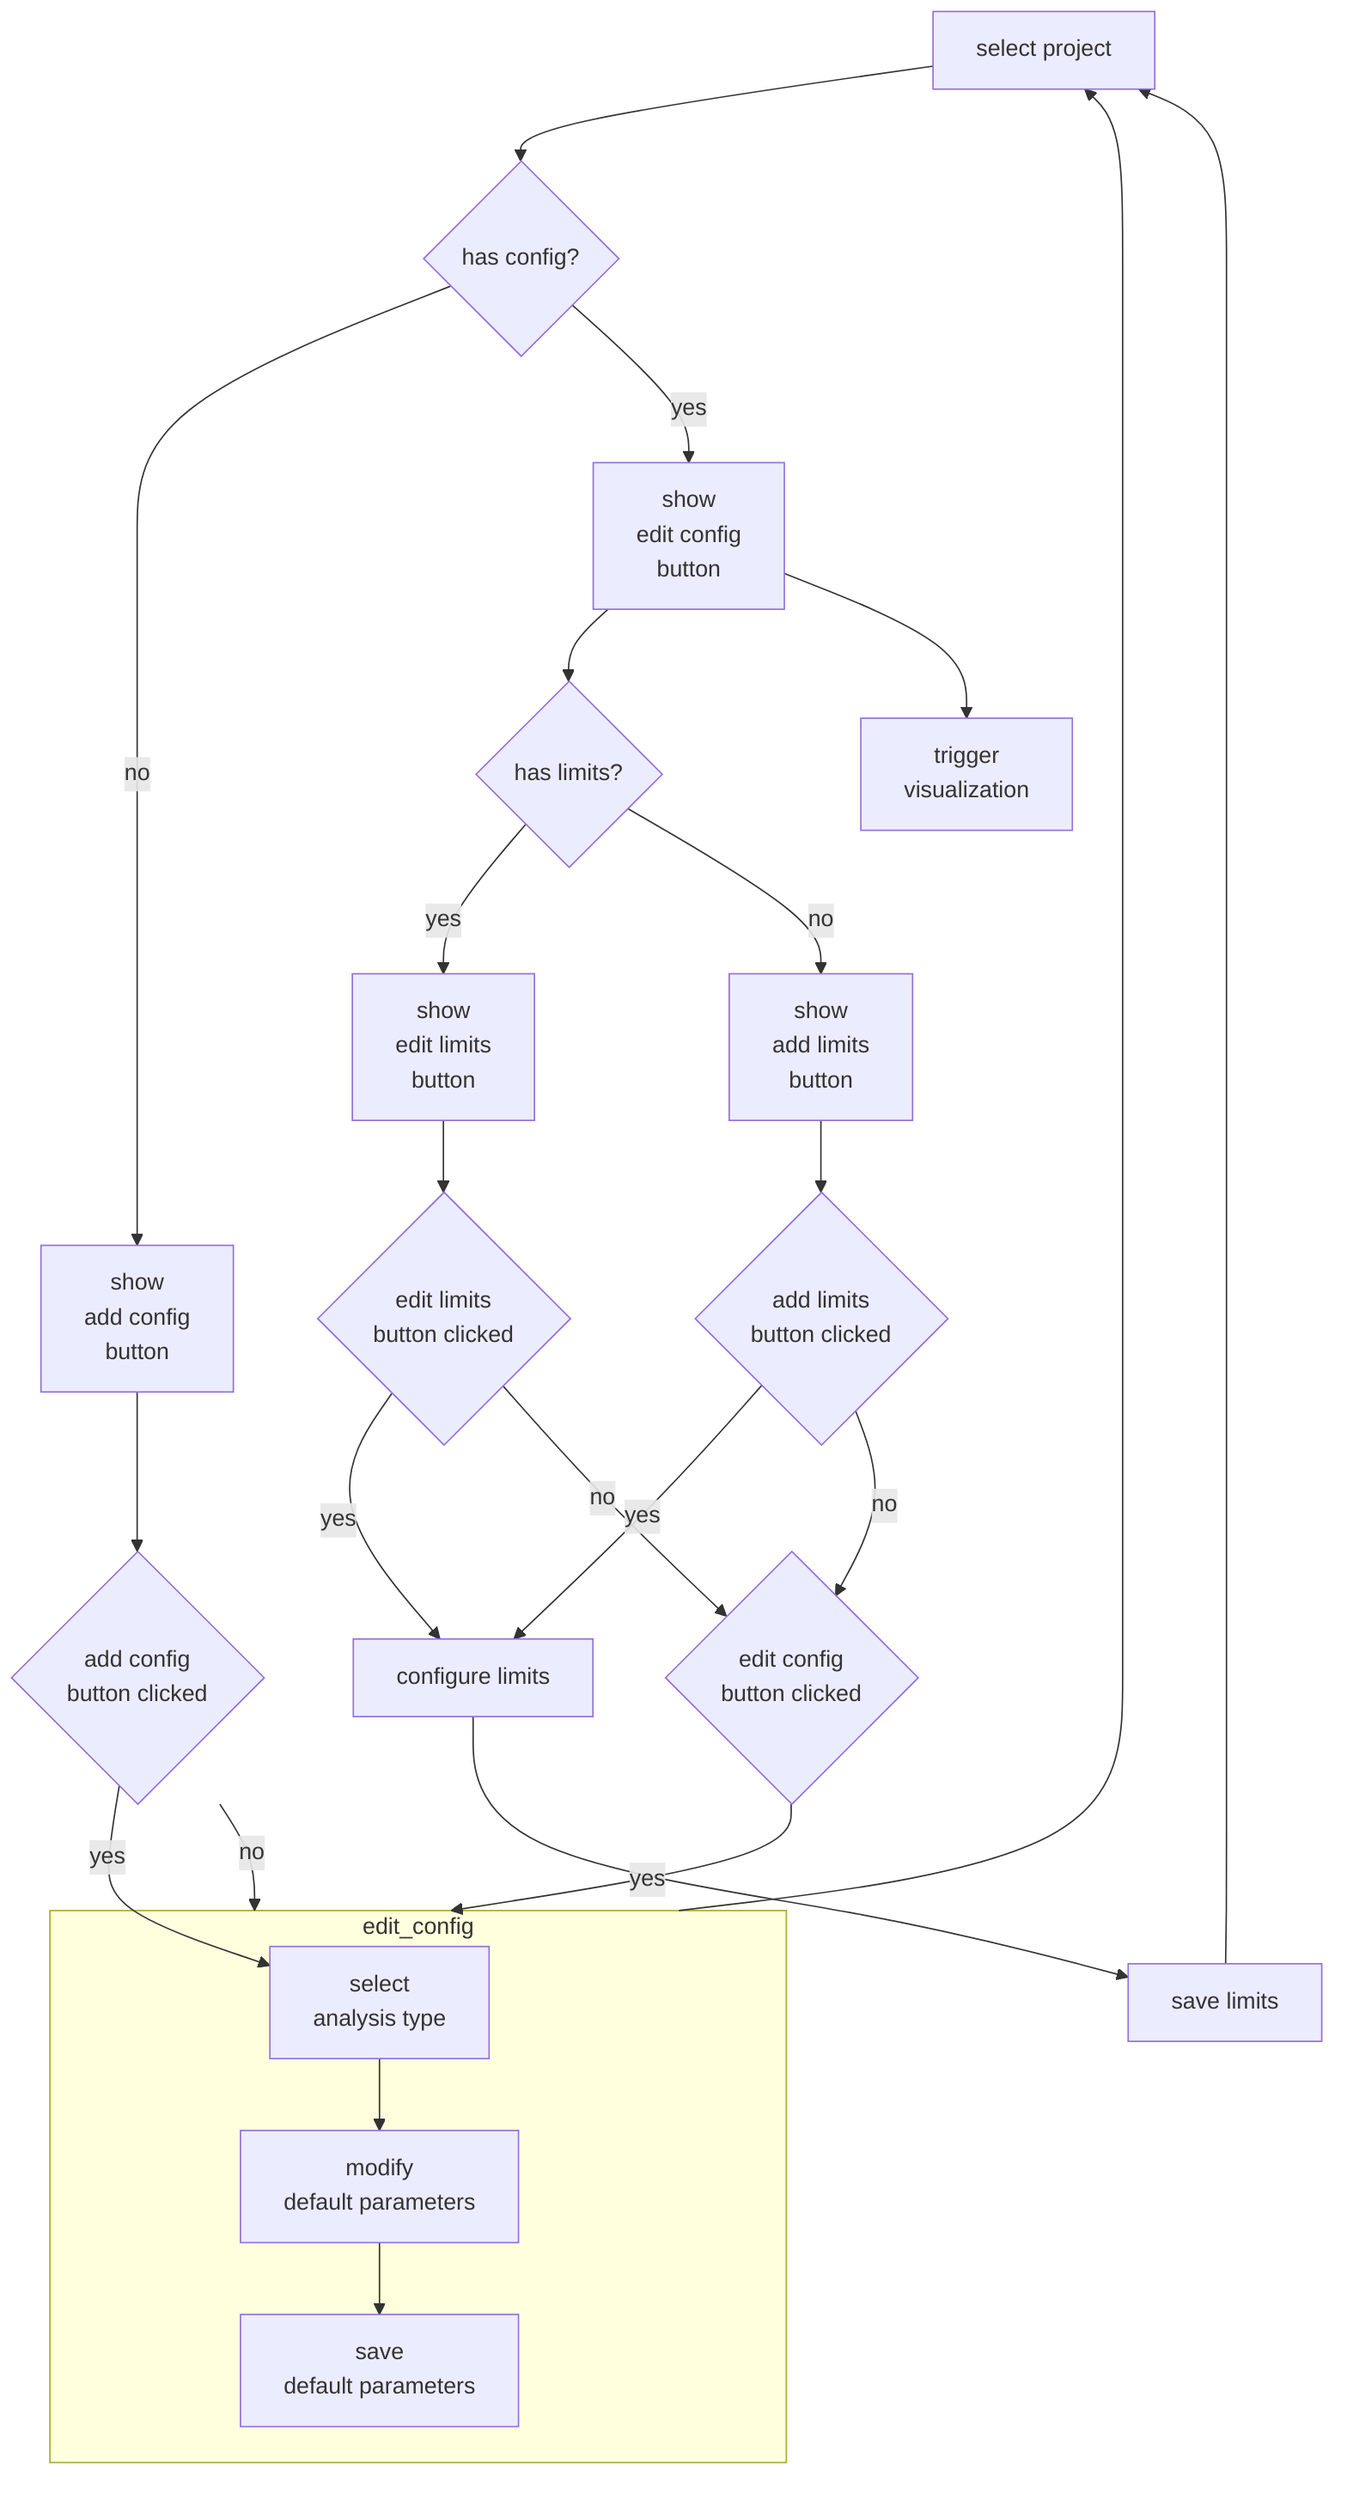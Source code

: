 flowchart TB
    select_project[select project]
    trigger_visualization[trigger\nvisualization]
    has_config{has config?}
    has_limits{has limits?}
    show_add_config_button[show\nadd config\nbutton]
    add_config_button_clicked{add config\nbutton clicked}
    show_edit_config_button[show\nedit config\nbutton]
    edit_config_button_clicked{edit config\nbutton clicked}
    show_add_limits_button[show\nadd limits\nbutton]
    add_limits_button_clicked{add limits\nbutton clicked}
    show_edit_limits_button[show\nedit limits\nbutton]
    edit_limits_button_clicked{edit limits\nbutton clicked}
    configure_limits[configure limits]
    save_limits[save limits]

    select_project --> has_config
    has_config -- no --> show_add_config_button
    has_config -- yes --> show_edit_config_button
    show_edit_config_button --> has_limits
    show_edit_config_button --> trigger_visualization
    has_limits -- yes --> show_edit_limits_button
    has_limits -- no --> show_add_limits_button
    show_add_config_button --> add_config_button_clicked
    add_config_button_clicked -- yes --> select_analysis_type
    add_config_button_clicked -- no --> edit_config
    subgraph edit_config
        select_analysis_type[select\nanalysis type]
        modify_default_parameters[modify\ndefault parameters]
        save_default_parameters[save\ndefault parameters]
        select_analysis_type --> modify_default_parameters
        modify_default_parameters --> save_default_parameters
    end
    show_add_limits_button --> add_limits_button_clicked
    show_edit_limits_button --> edit_limits_button_clicked
    add_limits_button_clicked -- yes --> configure_limits
    add_limits_button_clicked -- no --> edit_config_button_clicked
    edit_limits_button_clicked -- yes --> configure_limits
    edit_limits_button_clicked -- no --> edit_config_button_clicked
    edit_config_button_clicked -- yes --> edit_config
    configure_limits --> save_limits
    edit_config --> select_project

    save_limits --> select_project